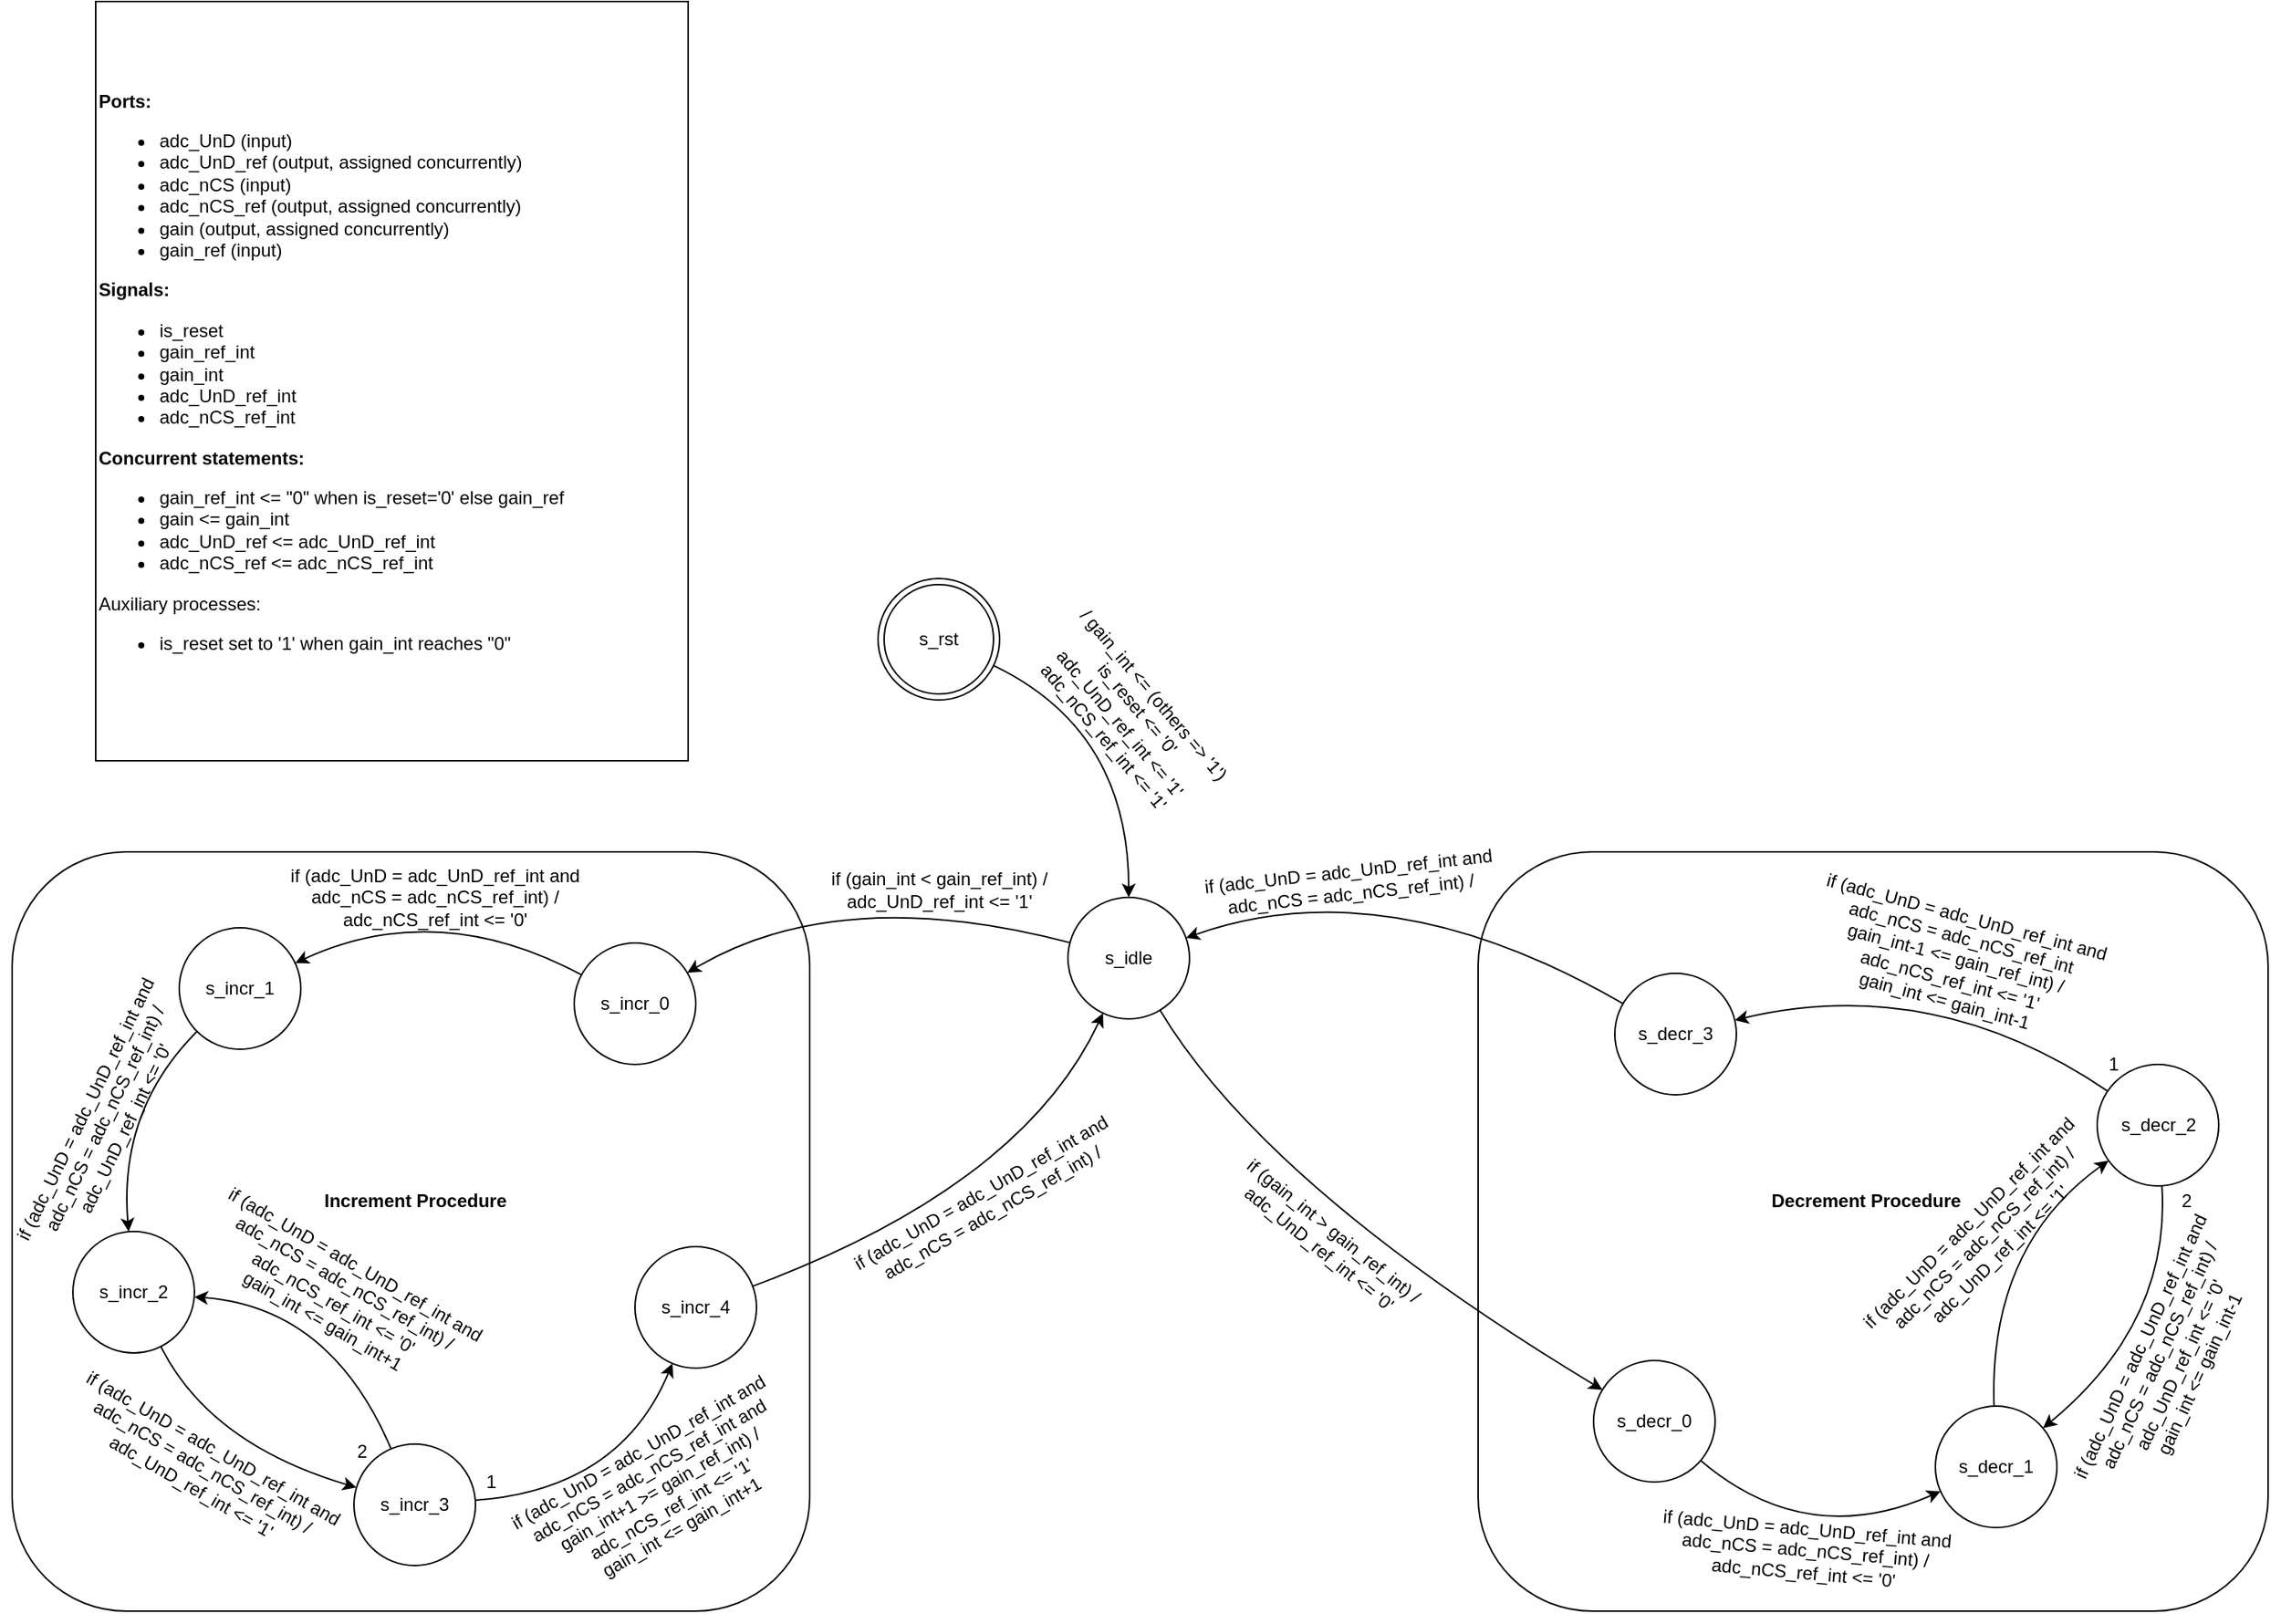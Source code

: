 <mxfile version="16.5.2" type="github">
  <diagram id="6Zs5SEfr_Cn3Au8WpPoG" name="Page-1">
    <mxGraphModel dx="1831" dy="1666" grid="1" gridSize="10" guides="1" tooltips="1" connect="1" arrows="1" fold="1" page="1" pageScale="1" pageWidth="850" pageHeight="1100" math="0" shadow="0">
      <root>
        <mxCell id="0" />
        <mxCell id="1" parent="0" />
        <mxCell id="2N9pf7iAkv3mwg5pbSK0-1" value="s_rst" style="ellipse;shape=doubleEllipse;whiteSpace=wrap;html=1;aspect=fixed;" vertex="1" parent="1">
          <mxGeometry x="-195" y="-180" width="80" height="80" as="geometry" />
        </mxCell>
        <mxCell id="2N9pf7iAkv3mwg5pbSK0-3" value="" style="rounded=1;whiteSpace=wrap;html=1;" vertex="1" parent="1">
          <mxGeometry x="-765" width="525" height="500" as="geometry" />
        </mxCell>
        <mxCell id="2N9pf7iAkv3mwg5pbSK0-4" value="&lt;b&gt;Increment Procedure&lt;/b&gt;" style="text;html=1;align=center;verticalAlign=middle;resizable=0;points=[];autosize=1;strokeColor=none;fillColor=none;" vertex="1" parent="1">
          <mxGeometry x="-570" y="220" width="140" height="20" as="geometry" />
        </mxCell>
        <mxCell id="2N9pf7iAkv3mwg5pbSK0-7" value="&lt;div align=&quot;left&quot;&gt;&lt;b&gt;Ports:&lt;/b&gt;&lt;/div&gt;&lt;div align=&quot;left&quot;&gt;&lt;ul&gt;&lt;li&gt;adc_UnD (input)&lt;/li&gt;&lt;li&gt;adc_UnD_ref (output, assigned concurrently)&lt;br&gt;&lt;/li&gt;&lt;li&gt;adc_nCS (input)&lt;br&gt;&lt;/li&gt;&lt;li&gt;adc_nCS_ref (output, assigned concurrently)&lt;br&gt;&lt;/li&gt;&lt;li&gt;gain (output, assigned concurrently)&lt;br&gt;&lt;/li&gt;&lt;li&gt;gain_ref (input)&lt;/li&gt;&lt;/ul&gt;&lt;div&gt;&lt;b&gt;Signals:&lt;/b&gt;&lt;/div&gt;&lt;div&gt;&lt;ul&gt;&lt;li&gt;is_reset&lt;br&gt;&lt;/li&gt;&lt;li&gt;gain_ref_int&lt;/li&gt;&lt;li&gt;gain_int&lt;/li&gt;&lt;li&gt;adc_UnD_ref_int&lt;/li&gt;&lt;li&gt;adc_nCS_ref_int&lt;/li&gt;&lt;/ul&gt;&lt;div&gt;&lt;b&gt;Concurrent statements:&lt;/b&gt;&lt;br&gt;&lt;/div&gt;&lt;/div&gt;&lt;/div&gt;&lt;div align=&quot;left&quot;&gt;&lt;ul&gt;&lt;li&gt;gain_ref_int &amp;lt;= &quot;0&quot; when is_reset=&#39;0&#39; else gain_ref&lt;/li&gt;&lt;li&gt;&lt;div&gt;gain &amp;lt;= gain_int&lt;/div&gt;&lt;/li&gt;&lt;li&gt;&lt;div&gt;adc_UnD_ref &amp;lt;= adc_UnD_ref_int&lt;/div&gt;&lt;/li&gt;&lt;li&gt;adc_nCS_ref &amp;lt;= adc_nCS_ref_int&lt;/li&gt;&lt;/ul&gt;&lt;div&gt;Auxiliary processes:&lt;/div&gt;&lt;div&gt;&lt;ul&gt;&lt;li&gt;is_reset set to &#39;1&#39; when gain_int reaches &quot;0&quot;&lt;br&gt;&lt;/li&gt;&lt;/ul&gt;&lt;/div&gt;&lt;/div&gt;" style="rounded=0;whiteSpace=wrap;html=1;align=left;" vertex="1" parent="1">
          <mxGeometry x="-710" y="-560" width="390" height="500" as="geometry" />
        </mxCell>
        <mxCell id="2N9pf7iAkv3mwg5pbSK0-8" value="s_idle" style="ellipse;whiteSpace=wrap;html=1;aspect=fixed;" vertex="1" parent="1">
          <mxGeometry x="-70" y="30" width="80" height="80" as="geometry" />
        </mxCell>
        <mxCell id="2N9pf7iAkv3mwg5pbSK0-9" value="" style="curved=1;endArrow=classic;html=1;rounded=0;" edge="1" parent="1" source="2N9pf7iAkv3mwg5pbSK0-1" target="2N9pf7iAkv3mwg5pbSK0-8">
          <mxGeometry width="50" height="50" relative="1" as="geometry">
            <mxPoint as="sourcePoint" />
            <mxPoint x="50" y="-50" as="targetPoint" />
            <Array as="points">
              <mxPoint x="-30" y="-80" />
            </Array>
          </mxGeometry>
        </mxCell>
        <mxCell id="2N9pf7iAkv3mwg5pbSK0-10" value="&lt;div&gt;/ gain_int &amp;lt;= (others =&amp;gt; &#39;1&#39;)&lt;/div&gt;&lt;div&gt;is_reset &amp;lt;= &#39;0&#39;&lt;br&gt;&lt;/div&gt;&lt;div&gt;&lt;div&gt;adc_UnD_ref_int &amp;lt;= &#39;1&#39;&lt;/div&gt;&lt;div&gt;adc_nCS_ref_int &amp;lt;= &#39;1&#39;&lt;br&gt;&lt;/div&gt;&lt;/div&gt;" style="text;html=1;align=center;verticalAlign=middle;resizable=0;points=[];autosize=1;strokeColor=none;fillColor=none;rotation=50;" vertex="1" parent="1">
          <mxGeometry x="-110" y="-120" width="160" height="60" as="geometry" />
        </mxCell>
        <mxCell id="2N9pf7iAkv3mwg5pbSK0-15" value="s_incr_0" style="ellipse;whiteSpace=wrap;html=1;aspect=fixed;" vertex="1" parent="1">
          <mxGeometry x="-395" y="60" width="80" height="80" as="geometry" />
        </mxCell>
        <mxCell id="2N9pf7iAkv3mwg5pbSK0-16" value="" style="curved=1;endArrow=classic;html=1;rounded=0;" edge="1" parent="1" source="2N9pf7iAkv3mwg5pbSK0-8" target="2N9pf7iAkv3mwg5pbSK0-15">
          <mxGeometry width="50" height="50" relative="1" as="geometry">
            <mxPoint x="-410" y="70" as="sourcePoint" />
            <mxPoint x="-325.369" y="158.483" as="targetPoint" />
            <Array as="points">
              <mxPoint x="-220" y="20" />
            </Array>
          </mxGeometry>
        </mxCell>
        <mxCell id="2N9pf7iAkv3mwg5pbSK0-17" value="&lt;div&gt;if (gain_int &amp;lt; gain_ref_int) /&lt;/div&gt;&lt;div&gt;adc_UnD_ref_int &amp;lt;= &#39;1&#39;&lt;br&gt;&lt;/div&gt;" style="text;html=1;align=center;verticalAlign=middle;resizable=0;points=[];autosize=1;strokeColor=none;fillColor=none;rotation=0;" vertex="1" parent="1">
          <mxGeometry x="-235" y="10" width="160" height="30" as="geometry" />
        </mxCell>
        <mxCell id="2N9pf7iAkv3mwg5pbSK0-36" value="s_incr_1" style="ellipse;whiteSpace=wrap;html=1;aspect=fixed;" vertex="1" parent="1">
          <mxGeometry x="-655" y="50" width="80" height="80" as="geometry" />
        </mxCell>
        <mxCell id="2N9pf7iAkv3mwg5pbSK0-37" value="" style="curved=1;endArrow=classic;html=1;rounded=0;" edge="1" parent="1" source="2N9pf7iAkv3mwg5pbSK0-15" target="2N9pf7iAkv3mwg5pbSK0-36">
          <mxGeometry width="50" height="50" relative="1" as="geometry">
            <mxPoint x="-235" y="570" as="sourcePoint" />
            <mxPoint x="-185" y="520" as="targetPoint" />
            <Array as="points">
              <mxPoint x="-485" y="30" />
            </Array>
          </mxGeometry>
        </mxCell>
        <mxCell id="2N9pf7iAkv3mwg5pbSK0-38" value="&lt;div&gt;if (adc_UnD = adc_UnD_ref_int and&lt;/div&gt;&lt;div&gt;adc_nCS = adc_nCS_ref_int) /&lt;/div&gt;&lt;div&gt;adc_nCS_ref_int &amp;lt;= &#39;0&#39;&lt;br&gt;&lt;/div&gt;" style="text;html=1;align=center;verticalAlign=middle;resizable=0;points=[];autosize=1;strokeColor=none;fillColor=none;rotation=0;" vertex="1" parent="1">
          <mxGeometry x="-592" y="5" width="210" height="50" as="geometry" />
        </mxCell>
        <mxCell id="2N9pf7iAkv3mwg5pbSK0-39" value="s_incr_2" style="ellipse;whiteSpace=wrap;html=1;aspect=fixed;" vertex="1" parent="1">
          <mxGeometry x="-725" y="250" width="80" height="80" as="geometry" />
        </mxCell>
        <mxCell id="2N9pf7iAkv3mwg5pbSK0-40" value="" style="curved=1;endArrow=classic;html=1;rounded=0;" edge="1" parent="1" source="2N9pf7iAkv3mwg5pbSK0-36" target="2N9pf7iAkv3mwg5pbSK0-39">
          <mxGeometry width="50" height="50" relative="1" as="geometry">
            <mxPoint x="-125" y="900" as="sourcePoint" />
            <mxPoint x="-75" y="850" as="targetPoint" />
            <Array as="points">
              <mxPoint x="-695" y="170" />
            </Array>
          </mxGeometry>
        </mxCell>
        <mxCell id="2N9pf7iAkv3mwg5pbSK0-41" value="&lt;div&gt;if (adc_UnD = adc_UnD_ref_int and&lt;br&gt;&lt;/div&gt;&lt;div&gt;adc_nCS = adc_nCS_ref_int) /&lt;/div&gt;&lt;div&gt;adc_UnD_ref_int &amp;lt;= &#39;0&#39;&lt;br&gt;&lt;/div&gt;" style="text;html=1;align=center;verticalAlign=middle;resizable=0;points=[];autosize=1;strokeColor=none;fillColor=none;rotation=-64;" vertex="1" parent="1">
          <mxGeometry x="-809" y="151" width="210" height="50" as="geometry" />
        </mxCell>
        <mxCell id="2N9pf7iAkv3mwg5pbSK0-43" value="s_incr_3" style="ellipse;whiteSpace=wrap;html=1;aspect=fixed;" vertex="1" parent="1">
          <mxGeometry x="-540" y="390" width="80" height="80" as="geometry" />
        </mxCell>
        <mxCell id="2N9pf7iAkv3mwg5pbSK0-44" value="" style="curved=1;endArrow=classic;html=1;rounded=0;" edge="1" parent="1" source="2N9pf7iAkv3mwg5pbSK0-39" target="2N9pf7iAkv3mwg5pbSK0-43">
          <mxGeometry width="50" height="50" relative="1" as="geometry">
            <mxPoint x="215" y="860" as="sourcePoint" />
            <mxPoint x="265" y="810" as="targetPoint" />
            <Array as="points">
              <mxPoint x="-635" y="390" />
            </Array>
          </mxGeometry>
        </mxCell>
        <mxCell id="2N9pf7iAkv3mwg5pbSK0-45" value="&lt;div&gt;if (adc_UnD = adc_UnD_ref_int and&lt;br&gt;&lt;/div&gt;&lt;div&gt;adc_nCS = adc_nCS_ref_int) /&lt;/div&gt;&lt;div&gt;adc_UnD_ref_int &amp;lt;= &#39;1&#39;&lt;/div&gt;" style="text;html=1;align=center;verticalAlign=middle;resizable=0;points=[];autosize=1;strokeColor=none;fillColor=none;rotation=30;" vertex="1" parent="1">
          <mxGeometry x="-745" y="380" width="210" height="50" as="geometry" />
        </mxCell>
        <mxCell id="2N9pf7iAkv3mwg5pbSK0-46" value="s_incr_4" style="ellipse;whiteSpace=wrap;html=1;aspect=fixed;" vertex="1" parent="1">
          <mxGeometry x="-355" y="260" width="80" height="80" as="geometry" />
        </mxCell>
        <mxCell id="2N9pf7iAkv3mwg5pbSK0-47" value="" style="curved=1;endArrow=classic;html=1;rounded=0;" edge="1" parent="1" source="2N9pf7iAkv3mwg5pbSK0-43" target="2N9pf7iAkv3mwg5pbSK0-46">
          <mxGeometry width="50" height="50" relative="1" as="geometry">
            <mxPoint x="195" y="740" as="sourcePoint" />
            <mxPoint x="245" y="690" as="targetPoint" />
            <Array as="points">
              <mxPoint x="-365" y="420" />
            </Array>
          </mxGeometry>
        </mxCell>
        <mxCell id="2N9pf7iAkv3mwg5pbSK0-48" value="&lt;div&gt;if (adc_UnD = adc_UnD_ref_int and&lt;br&gt;&lt;/div&gt;&lt;div&gt;adc_nCS = adc_nCS_ref_int and&lt;/div&gt;&lt;div&gt;gain_int+1 &amp;gt;= gain_ref_int) /&lt;br&gt;&lt;/div&gt;&lt;div&gt;adc_nCS_ref_int &amp;lt;= &#39;1&#39;&lt;br&gt;&lt;/div&gt;&lt;div&gt;gain_int &amp;lt;= gain_int+1&lt;/div&gt;" style="text;html=1;align=center;verticalAlign=middle;resizable=0;points=[];autosize=1;strokeColor=none;fillColor=none;rotation=-30;" vertex="1" parent="1">
          <mxGeometry x="-444" y="380" width="210" height="80" as="geometry" />
        </mxCell>
        <mxCell id="2N9pf7iAkv3mwg5pbSK0-49" value="" style="curved=1;endArrow=classic;html=1;rounded=0;" edge="1" parent="1" source="2N9pf7iAkv3mwg5pbSK0-46" target="2N9pf7iAkv3mwg5pbSK0-8">
          <mxGeometry width="50" height="50" relative="1" as="geometry">
            <mxPoint x="-120" y="190" as="sourcePoint" />
            <mxPoint x="-70" y="140" as="targetPoint" />
            <Array as="points">
              <mxPoint x="-100" y="220" />
            </Array>
          </mxGeometry>
        </mxCell>
        <mxCell id="2N9pf7iAkv3mwg5pbSK0-50" value="&lt;div&gt;if (adc_UnD = adc_UnD_ref_int and&lt;br&gt;&lt;/div&gt;&lt;div&gt;adc_nCS = adc_nCS_ref_int) /&lt;/div&gt;" style="text;html=1;align=center;verticalAlign=middle;resizable=0;points=[];autosize=1;strokeColor=none;fillColor=none;rotation=-30;" vertex="1" parent="1">
          <mxGeometry x="-229" y="216" width="210" height="30" as="geometry" />
        </mxCell>
        <mxCell id="2N9pf7iAkv3mwg5pbSK0-51" value="" style="curved=1;endArrow=classic;html=1;rounded=0;" edge="1" parent="1" source="2N9pf7iAkv3mwg5pbSK0-43" target="2N9pf7iAkv3mwg5pbSK0-39">
          <mxGeometry width="50" height="50" relative="1" as="geometry">
            <mxPoint x="195" y="740" as="sourcePoint" />
            <mxPoint x="245" y="690" as="targetPoint" />
            <Array as="points">
              <mxPoint x="-555" y="300" />
            </Array>
          </mxGeometry>
        </mxCell>
        <mxCell id="2N9pf7iAkv3mwg5pbSK0-53" value="2" style="text;html=1;align=center;verticalAlign=middle;resizable=0;points=[];autosize=1;strokeColor=none;fillColor=none;" vertex="1" parent="1">
          <mxGeometry x="-545" y="385" width="20" height="20" as="geometry" />
        </mxCell>
        <mxCell id="2N9pf7iAkv3mwg5pbSK0-54" value="1" style="text;html=1;align=center;verticalAlign=middle;resizable=0;points=[];autosize=1;strokeColor=none;fillColor=none;" vertex="1" parent="1">
          <mxGeometry x="-460" y="405" width="20" height="20" as="geometry" />
        </mxCell>
        <mxCell id="2N9pf7iAkv3mwg5pbSK0-55" value="&lt;div&gt;if (adc_UnD = adc_UnD_ref_int and&lt;/div&gt;&lt;div&gt;adc_nCS = adc_nCS_ref_int) /&lt;br&gt;&lt;/div&gt;&lt;div&gt;adc_nCS_ref_int &amp;lt;= &#39;0&#39;&lt;br&gt;&lt;/div&gt;&lt;div&gt;gain_int &amp;lt;= gain_int+1&lt;/div&gt;" style="text;html=1;align=center;verticalAlign=middle;resizable=0;points=[];autosize=1;strokeColor=none;fillColor=none;rotation=30;" vertex="1" parent="1">
          <mxGeometry x="-655" y="260" width="210" height="60" as="geometry" />
        </mxCell>
        <mxCell id="2N9pf7iAkv3mwg5pbSK0-57" value="" style="rounded=1;whiteSpace=wrap;html=1;" vertex="1" parent="1">
          <mxGeometry x="200" width="520" height="500" as="geometry" />
        </mxCell>
        <mxCell id="2N9pf7iAkv3mwg5pbSK0-58" value="&lt;b&gt;Decrement Procedure&lt;/b&gt;" style="text;html=1;align=center;verticalAlign=middle;resizable=0;points=[];autosize=1;strokeColor=none;fillColor=none;" vertex="1" parent="1">
          <mxGeometry x="385" y="220" width="140" height="20" as="geometry" />
        </mxCell>
        <mxCell id="2N9pf7iAkv3mwg5pbSK0-60" value="s_decr_0" style="ellipse;whiteSpace=wrap;html=1;aspect=fixed;" vertex="1" parent="1">
          <mxGeometry x="276" y="335" width="80" height="80" as="geometry" />
        </mxCell>
        <mxCell id="2N9pf7iAkv3mwg5pbSK0-62" value="&lt;div&gt;if (adc_UnD = adc_UnD_ref_int and&lt;/div&gt;&lt;div&gt;adc_nCS = adc_nCS_ref_int) /&lt;/div&gt;&lt;div&gt;adc_nCS_ref_int &amp;lt;= &#39;0&#39;&lt;br&gt;&lt;/div&gt;" style="text;html=1;align=center;verticalAlign=middle;resizable=0;points=[];autosize=1;strokeColor=none;fillColor=none;rotation=5;" vertex="1" parent="1">
          <mxGeometry x="310" y="435" width="210" height="50" as="geometry" />
        </mxCell>
        <mxCell id="2N9pf7iAkv3mwg5pbSK0-63" value="s_decr_1" style="ellipse;whiteSpace=wrap;html=1;aspect=fixed;" vertex="1" parent="1">
          <mxGeometry x="501" y="365" width="80" height="80" as="geometry" />
        </mxCell>
        <mxCell id="2N9pf7iAkv3mwg5pbSK0-64" value="" style="curved=1;endArrow=classic;html=1;rounded=0;" edge="1" parent="1" source="2N9pf7iAkv3mwg5pbSK0-60" target="2N9pf7iAkv3mwg5pbSK0-63">
          <mxGeometry width="50" height="50" relative="1" as="geometry">
            <mxPoint x="830" y="900" as="sourcePoint" />
            <mxPoint x="880" y="850" as="targetPoint" />
            <Array as="points">
              <mxPoint x="416" y="460" />
            </Array>
          </mxGeometry>
        </mxCell>
        <mxCell id="2N9pf7iAkv3mwg5pbSK0-66" value="s_decr_2" style="ellipse;whiteSpace=wrap;html=1;aspect=fixed;" vertex="1" parent="1">
          <mxGeometry x="607.5" y="140" width="80" height="80" as="geometry" />
        </mxCell>
        <mxCell id="2N9pf7iAkv3mwg5pbSK0-67" value="" style="curved=1;endArrow=classic;html=1;rounded=0;" edge="1" parent="1" source="2N9pf7iAkv3mwg5pbSK0-63" target="2N9pf7iAkv3mwg5pbSK0-66">
          <mxGeometry width="50" height="50" relative="1" as="geometry">
            <mxPoint x="1170" y="860" as="sourcePoint" />
            <mxPoint x="1220" y="810" as="targetPoint" />
            <Array as="points">
              <mxPoint x="536" y="260" />
            </Array>
          </mxGeometry>
        </mxCell>
        <mxCell id="2N9pf7iAkv3mwg5pbSK0-68" value="&lt;div&gt;if (adc_UnD = adc_UnD_ref_int and&lt;/div&gt;&lt;div&gt;adc_nCS = adc_nCS_ref_int) /&lt;/div&gt;&lt;div&gt;adc_UnD_ref_int &amp;lt;= &#39;1&#39;&lt;/div&gt;" style="text;html=1;align=center;verticalAlign=middle;resizable=0;points=[];autosize=1;strokeColor=none;fillColor=none;rotation=-45;" vertex="1" parent="1">
          <mxGeometry x="427.5" y="230" width="210" height="50" as="geometry" />
        </mxCell>
        <mxCell id="2N9pf7iAkv3mwg5pbSK0-69" value="s_decr_3" style="ellipse;whiteSpace=wrap;html=1;aspect=fixed;" vertex="1" parent="1">
          <mxGeometry x="290" y="80" width="80" height="80" as="geometry" />
        </mxCell>
        <mxCell id="2N9pf7iAkv3mwg5pbSK0-70" value="" style="curved=1;endArrow=classic;html=1;rounded=0;" edge="1" parent="1" source="2N9pf7iAkv3mwg5pbSK0-66" target="2N9pf7iAkv3mwg5pbSK0-69">
          <mxGeometry width="50" height="50" relative="1" as="geometry">
            <mxPoint x="1150" y="740" as="sourcePoint" />
            <mxPoint x="1200" y="690" as="targetPoint" />
            <Array as="points">
              <mxPoint x="500" y="80" />
            </Array>
          </mxGeometry>
        </mxCell>
        <mxCell id="2N9pf7iAkv3mwg5pbSK0-71" value="&lt;div&gt;if (adc_UnD = adc_UnD_ref_int and&lt;/div&gt;&lt;div&gt;adc_nCS = adc_nCS_ref_int&lt;/div&gt;&lt;div&gt;gain_int-1 &amp;lt;= gain_ref_int) /&lt;br&gt;&lt;/div&gt;&lt;div&gt;adc_nCS_ref_int &amp;lt;= &#39;1&#39;&lt;/div&gt;&lt;div&gt;gain_int &amp;lt;= gain_int-1&lt;/div&gt;" style="text;html=1;align=center;verticalAlign=middle;resizable=0;points=[];autosize=1;strokeColor=none;fillColor=none;rotation=15;" vertex="1" parent="1">
          <mxGeometry x="409" y="30" width="210" height="80" as="geometry" />
        </mxCell>
        <mxCell id="2N9pf7iAkv3mwg5pbSK0-72" value="" style="curved=1;endArrow=classic;html=1;rounded=0;" edge="1" parent="1" source="2N9pf7iAkv3mwg5pbSK0-66" target="2N9pf7iAkv3mwg5pbSK0-63">
          <mxGeometry width="50" height="50" relative="1" as="geometry">
            <mxPoint x="1150" y="740" as="sourcePoint" />
            <mxPoint x="1200" y="690" as="targetPoint" />
            <Array as="points">
              <mxPoint x="656" y="310" />
            </Array>
          </mxGeometry>
        </mxCell>
        <mxCell id="2N9pf7iAkv3mwg5pbSK0-73" value="2" style="text;html=1;align=center;verticalAlign=middle;resizable=0;points=[];autosize=1;strokeColor=none;fillColor=none;" vertex="1" parent="1">
          <mxGeometry x="656" y="220" width="20" height="20" as="geometry" />
        </mxCell>
        <mxCell id="2N9pf7iAkv3mwg5pbSK0-74" value="1" style="text;html=1;align=center;verticalAlign=middle;resizable=0;points=[];autosize=1;strokeColor=none;fillColor=none;" vertex="1" parent="1">
          <mxGeometry x="607.5" y="130" width="20" height="20" as="geometry" />
        </mxCell>
        <mxCell id="2N9pf7iAkv3mwg5pbSK0-75" value="&lt;div&gt;if (adc_UnD = adc_UnD_ref_int and&lt;br&gt;&lt;/div&gt;&lt;div&gt;adc_nCS = adc_nCS_ref_int) /&lt;br&gt;&lt;/div&gt;&lt;div&gt;adc_UnD_ref_int &amp;lt;= &#39;0&#39;&lt;br&gt;&lt;/div&gt;&lt;div&gt;gain_int &amp;lt;= gain_int-1&lt;/div&gt;" style="text;html=1;align=center;verticalAlign=middle;resizable=0;points=[];autosize=1;strokeColor=none;fillColor=none;rotation=-65;" vertex="1" parent="1">
          <mxGeometry x="550" y="305" width="210" height="60" as="geometry" />
        </mxCell>
        <mxCell id="2N9pf7iAkv3mwg5pbSK0-77" value="" style="curved=1;endArrow=classic;html=1;rounded=0;" edge="1" parent="1" source="2N9pf7iAkv3mwg5pbSK0-8" target="2N9pf7iAkv3mwg5pbSK0-60">
          <mxGeometry width="50" height="50" relative="1" as="geometry">
            <mxPoint x="-410" y="70" as="sourcePoint" />
            <mxPoint x="-325.369" y="158.483" as="targetPoint" />
            <Array as="points">
              <mxPoint x="60" y="220" />
            </Array>
          </mxGeometry>
        </mxCell>
        <mxCell id="2N9pf7iAkv3mwg5pbSK0-78" value="&lt;div&gt;if (gain_int &amp;gt; gain_ref_int) /&lt;/div&gt;&lt;div&gt;adc_UnD_ref_int &amp;lt;= &#39;0&#39;&lt;br&gt;&lt;/div&gt;" style="text;html=1;align=center;verticalAlign=middle;resizable=0;points=[];autosize=1;strokeColor=none;fillColor=none;rotation=39;" vertex="1" parent="1">
          <mxGeometry x="20" y="240" width="160" height="30" as="geometry" />
        </mxCell>
        <mxCell id="2N9pf7iAkv3mwg5pbSK0-79" value="" style="curved=1;endArrow=classic;html=1;rounded=0;" edge="1" parent="1" source="2N9pf7iAkv3mwg5pbSK0-69" target="2N9pf7iAkv3mwg5pbSK0-8">
          <mxGeometry width="50" height="50" relative="1" as="geometry">
            <mxPoint x="-120" y="190" as="sourcePoint" />
            <mxPoint x="-70" y="140" as="targetPoint" />
            <Array as="points">
              <mxPoint x="140" y="10" />
            </Array>
          </mxGeometry>
        </mxCell>
        <mxCell id="2N9pf7iAkv3mwg5pbSK0-81" value="&lt;div&gt;if (adc_UnD = adc_UnD_ref_int and&lt;/div&gt;&lt;div&gt;adc_nCS = adc_nCS_ref_int) /&lt;/div&gt;" style="text;html=1;align=center;verticalAlign=middle;resizable=0;points=[];autosize=1;strokeColor=none;fillColor=none;rotation=-6.3;" vertex="1" parent="1">
          <mxGeometry x="10" y="5" width="210" height="30" as="geometry" />
        </mxCell>
      </root>
    </mxGraphModel>
  </diagram>
</mxfile>
